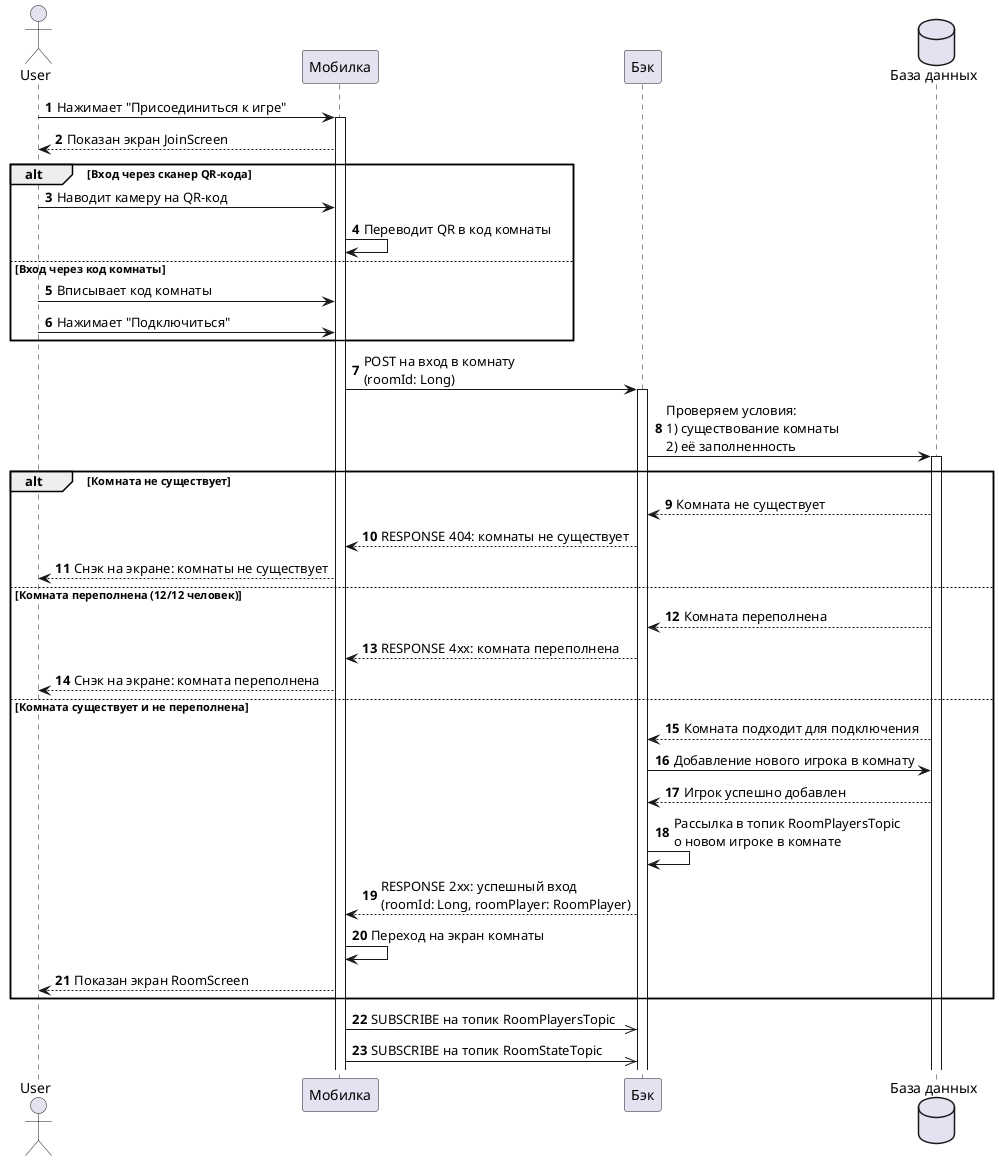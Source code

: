 @startuml
autonumber
actor User
participant "Мобилка" as Mobile
participant "Бэк" as Backend
Database "База данных" as DB

User -> Mobile: Нажимает "Присоединиться к игре"
activate Mobile
Mobile --> User: Показан экран JoinScreen
alt Вход через сканер QR-кода
    User -> Mobile: Наводит камеру на QR-код
    Mobile -> Mobile: Переводит QR в код комнаты
else Вход через код комнаты
    User -> Mobile: Вписывает код комнаты
    User -> Mobile: Нажимает "Подключиться"
end
Mobile -> Backend: POST на вход в комнату \n(roomId: Long)
activate Backend
Backend -> DB: Проверяем условия: \n1) существование комнаты\n2) её заполненность
activate DB
alt Комната не существует
    DB --> Backend: Комната не существует
    Backend --> Mobile: RESPONSE 404: комнаты не существует
    Mobile --> User: Снэк на экране: комнаты не существует
else Комната переполнена (12/12 человек)
    DB --> Backend: Комната переполнена
    Backend --> Mobile: RESPONSE 4xx: комната переполнена
    Mobile --> User: Снэк на экране: комната переполнена
else Комната существует и не переполнена
    DB --> Backend: Комната подходит для подключения
    Backend -> DB: Добавление нового игрока в комнату
    DB --> Backend: Игрок успешно добавлен
    Backend -> Backend: Рассылка в топик RoomPlayersTopic\nо новом игроке в комнате
    Backend --> Mobile: RESPONSE 2xx: успешный вход \n(roomId: Long, roomPlayer: RoomPlayer)
    Mobile -> Mobile: Переход на экран комнаты
    Mobile --> User: Показан экран RoomScreen
end
Mobile ->> Backend: SUBSCRIBE на топик RoomPlayersTopic
Mobile ->> Backend: SUBSCRIBE на топик RoomStateTopic
@enduml